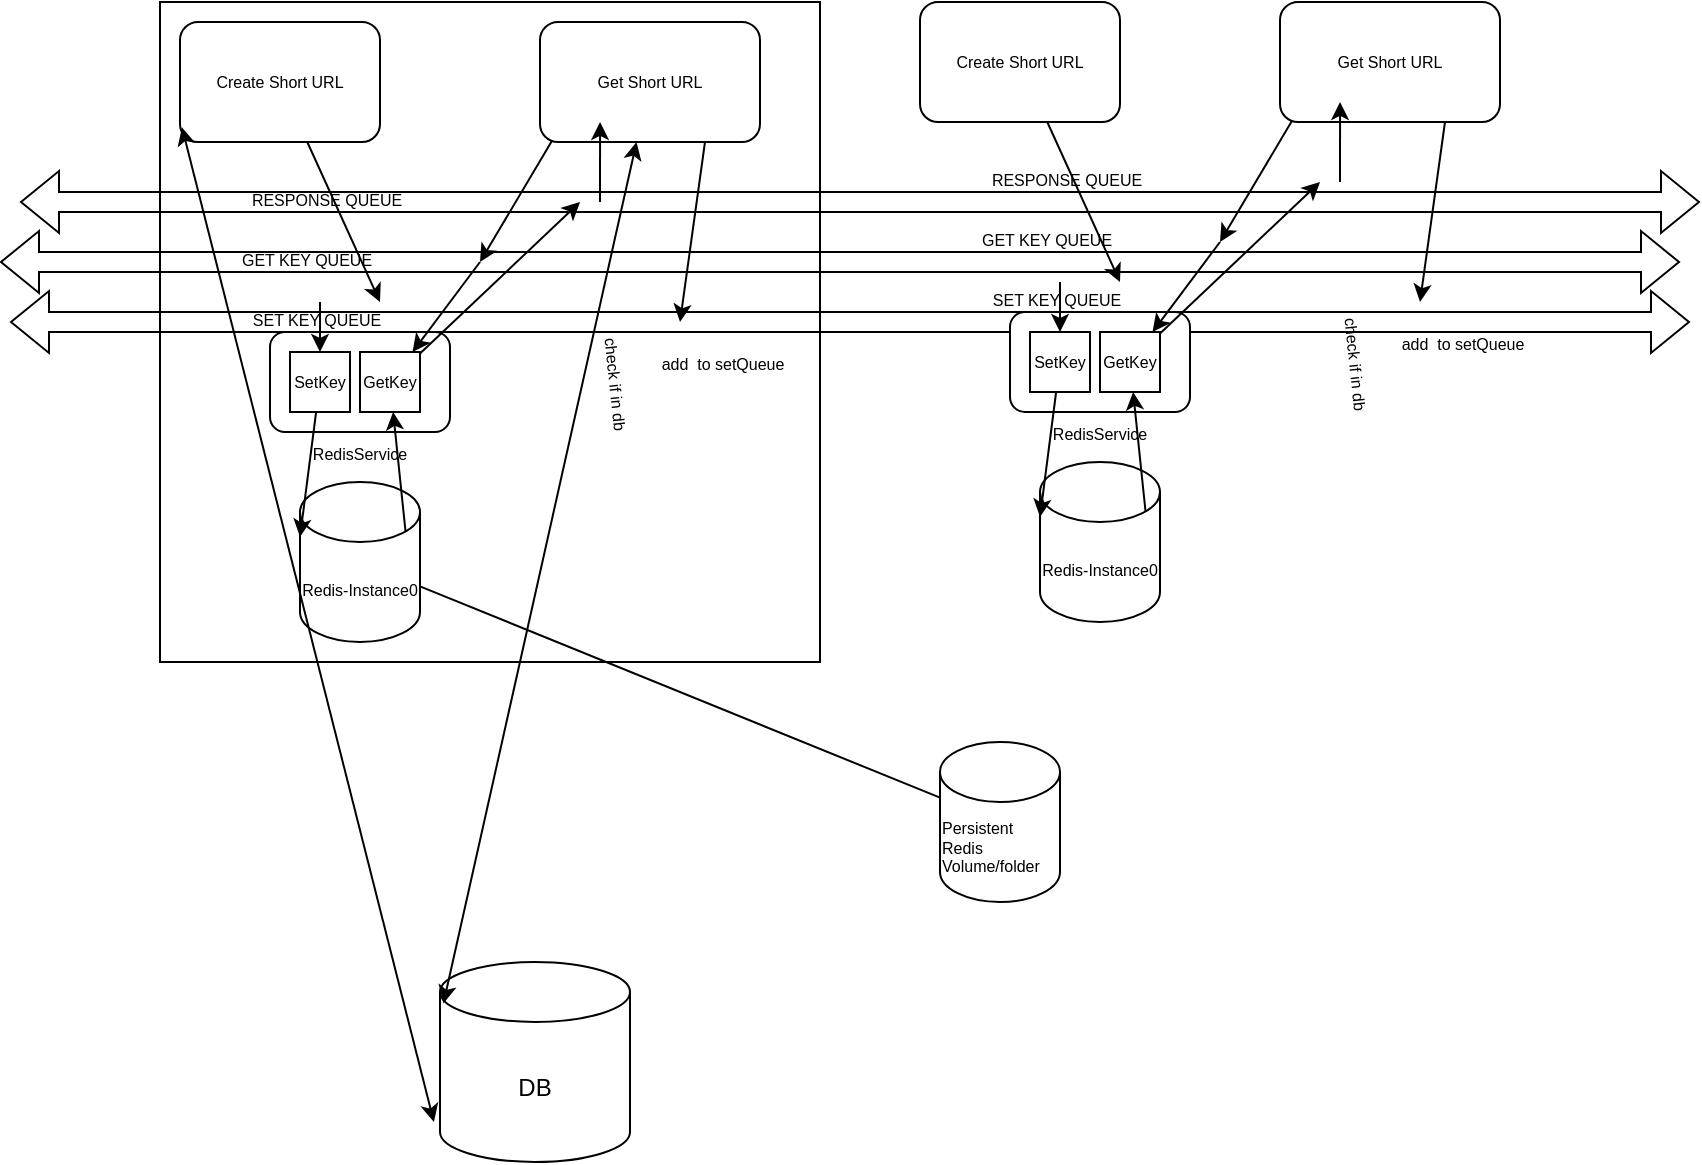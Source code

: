 <mxfile version="17.4.6" type="github">
  <diagram id="FHjK9ut_8ZI0KoO9mTxq" name="Page-1">
    <mxGraphModel dx="914" dy="493" grid="1" gridSize="10" guides="1" tooltips="1" connect="1" arrows="1" fold="1" page="1" pageScale="1" pageWidth="850" pageHeight="1100" math="0" shadow="0">
      <root>
        <mxCell id="0" />
        <mxCell id="1" parent="0" />
        <mxCell id="DZTvUg-BxIdOKYBythqb-1" value="DB" style="shape=cylinder3;whiteSpace=wrap;html=1;boundedLbl=1;backgroundOutline=1;size=15;" vertex="1" parent="1">
          <mxGeometry x="230" y="520" width="95" height="100" as="geometry" />
        </mxCell>
        <mxCell id="DZTvUg-BxIdOKYBythqb-3" value="" style="whiteSpace=wrap;html=1;aspect=fixed;" vertex="1" parent="1">
          <mxGeometry x="90" y="40" width="330" height="330" as="geometry" />
        </mxCell>
        <mxCell id="DZTvUg-BxIdOKYBythqb-4" value="&lt;font style=&quot;font-size: 8px&quot;&gt;Redis-Instance0&lt;/font&gt;" style="shape=cylinder3;whiteSpace=wrap;html=1;boundedLbl=1;backgroundOutline=1;size=15;" vertex="1" parent="1">
          <mxGeometry x="160" y="280" width="60" height="80" as="geometry" />
        </mxCell>
        <mxCell id="DZTvUg-BxIdOKYBythqb-8" value="&lt;div align=&quot;center&quot;&gt;RedisService&lt;/div&gt;" style="rounded=1;whiteSpace=wrap;html=1;fontSize=8;align=center;labelPosition=center;verticalLabelPosition=bottom;verticalAlign=top;" vertex="1" parent="1">
          <mxGeometry x="145" y="205" width="90" height="50" as="geometry" />
        </mxCell>
        <mxCell id="DZTvUg-BxIdOKYBythqb-9" value="SetKey" style="whiteSpace=wrap;html=1;aspect=fixed;fontSize=8;" vertex="1" parent="1">
          <mxGeometry x="155" y="215" width="30" height="30" as="geometry" />
        </mxCell>
        <mxCell id="DZTvUg-BxIdOKYBythqb-10" value="GetKey" style="whiteSpace=wrap;html=1;aspect=fixed;fontSize=8;" vertex="1" parent="1">
          <mxGeometry x="190" y="215" width="30" height="30" as="geometry" />
        </mxCell>
        <mxCell id="DZTvUg-BxIdOKYBythqb-11" value="&lt;div align=&quot;justify&quot;&gt;Persistent Redis&lt;/div&gt;&lt;div align=&quot;justify&quot;&gt;Volume/folder&lt;/div&gt;" style="shape=cylinder3;whiteSpace=wrap;html=1;boundedLbl=1;backgroundOutline=1;size=15;fontSize=8;" vertex="1" parent="1">
          <mxGeometry x="480" y="410" width="60" height="80" as="geometry" />
        </mxCell>
        <mxCell id="DZTvUg-BxIdOKYBythqb-12" value="" style="endArrow=none;html=1;rounded=0;fontSize=8;" edge="1" parent="1" source="DZTvUg-BxIdOKYBythqb-11" target="DZTvUg-BxIdOKYBythqb-4">
          <mxGeometry width="50" height="50" relative="1" as="geometry">
            <mxPoint x="460" y="360" as="sourcePoint" />
            <mxPoint x="510" y="310" as="targetPoint" />
          </mxGeometry>
        </mxCell>
        <mxCell id="DZTvUg-BxIdOKYBythqb-13" value="" style="shape=flexArrow;endArrow=classic;startArrow=classic;html=1;rounded=0;fontSize=8;" edge="1" parent="1">
          <mxGeometry width="100" height="100" relative="1" as="geometry">
            <mxPoint x="10" y="170" as="sourcePoint" />
            <mxPoint x="850" y="170" as="targetPoint" />
          </mxGeometry>
        </mxCell>
        <mxCell id="DZTvUg-BxIdOKYBythqb-15" value="GET KEY QUEUE" style="edgeLabel;html=1;align=center;verticalAlign=middle;resizable=0;points=[];fontSize=8;labelBackgroundColor=none;" vertex="1" connectable="0" parent="DZTvUg-BxIdOKYBythqb-13">
          <mxGeometry x="-0.636" y="1" relative="1" as="geometry">
            <mxPoint as="offset" />
          </mxGeometry>
        </mxCell>
        <mxCell id="DZTvUg-BxIdOKYBythqb-74" value="GET KEY QUEUE" style="edgeLabel;html=1;align=center;verticalAlign=middle;resizable=0;points=[];fontSize=8;labelBackgroundColor=none;" vertex="1" connectable="0" parent="DZTvUg-BxIdOKYBythqb-13">
          <mxGeometry x="-0.636" y="1" relative="1" as="geometry">
            <mxPoint x="370" y="-10" as="offset" />
          </mxGeometry>
        </mxCell>
        <mxCell id="DZTvUg-BxIdOKYBythqb-16" value="" style="endArrow=classic;html=1;rounded=0;fontSize=8;" edge="1" parent="1" target="DZTvUg-BxIdOKYBythqb-9">
          <mxGeometry width="50" height="50" relative="1" as="geometry">
            <mxPoint x="170" y="190" as="sourcePoint" />
            <mxPoint x="380" y="210" as="targetPoint" />
          </mxGeometry>
        </mxCell>
        <mxCell id="DZTvUg-BxIdOKYBythqb-18" value="&lt;div align=&quot;center&quot;&gt;Create Short URL&lt;br&gt;&lt;/div&gt;" style="rounded=1;whiteSpace=wrap;html=1;labelBackgroundColor=none;fontSize=8;labelPosition=center;verticalLabelPosition=middle;align=center;verticalAlign=middle;" vertex="1" parent="1">
          <mxGeometry x="100" y="50" width="100" height="60" as="geometry" />
        </mxCell>
        <mxCell id="DZTvUg-BxIdOKYBythqb-19" value="" style="endArrow=classic;html=1;rounded=0;fontSize=8;entryX=0;entryY=0;entryDx=0;entryDy=27.5;entryPerimeter=0;" edge="1" parent="1" source="DZTvUg-BxIdOKYBythqb-9" target="DZTvUg-BxIdOKYBythqb-4">
          <mxGeometry width="50" height="50" relative="1" as="geometry">
            <mxPoint x="330" y="220" as="sourcePoint" />
            <mxPoint x="380" y="170" as="targetPoint" />
          </mxGeometry>
        </mxCell>
        <mxCell id="DZTvUg-BxIdOKYBythqb-20" value="" style="endArrow=classic;html=1;rounded=0;fontSize=8;exitX=0.879;exitY=0.306;exitDx=0;exitDy=0;exitPerimeter=0;" edge="1" parent="1" source="DZTvUg-BxIdOKYBythqb-4" target="DZTvUg-BxIdOKYBythqb-10">
          <mxGeometry width="50" height="50" relative="1" as="geometry">
            <mxPoint x="330" y="220" as="sourcePoint" />
            <mxPoint x="380" y="170" as="targetPoint" />
          </mxGeometry>
        </mxCell>
        <mxCell id="DZTvUg-BxIdOKYBythqb-27" value="Get Short URL" style="rounded=1;whiteSpace=wrap;html=1;labelBackgroundColor=none;fontSize=8;labelPosition=center;verticalLabelPosition=middle;align=center;verticalAlign=middle;" vertex="1" parent="1">
          <mxGeometry x="280" y="50" width="110" height="60" as="geometry" />
        </mxCell>
        <mxCell id="DZTvUg-BxIdOKYBythqb-30" value="" style="endArrow=classic;startArrow=classic;html=1;rounded=0;fontSize=8;exitX=0.018;exitY=0.207;exitDx=0;exitDy=0;exitPerimeter=0;" edge="1" parent="1" source="DZTvUg-BxIdOKYBythqb-1" target="DZTvUg-BxIdOKYBythqb-27">
          <mxGeometry width="50" height="50" relative="1" as="geometry">
            <mxPoint x="330" y="240" as="sourcePoint" />
            <mxPoint x="380" y="190" as="targetPoint" />
          </mxGeometry>
        </mxCell>
        <mxCell id="DZTvUg-BxIdOKYBythqb-31" value="check if in db" style="edgeLabel;html=1;align=center;verticalAlign=middle;resizable=0;points=[];fontSize=8;rotation=84;" vertex="1" connectable="0" parent="DZTvUg-BxIdOKYBythqb-30">
          <mxGeometry x="0.492" y="-3" relative="1" as="geometry">
            <mxPoint x="11" y="11" as="offset" />
          </mxGeometry>
        </mxCell>
        <mxCell id="DZTvUg-BxIdOKYBythqb-80" value="check if in db" style="edgeLabel;html=1;align=center;verticalAlign=middle;resizable=0;points=[];fontSize=8;rotation=84;" vertex="1" connectable="0" parent="DZTvUg-BxIdOKYBythqb-30">
          <mxGeometry x="0.492" y="-3" relative="1" as="geometry">
            <mxPoint x="381" y="1" as="offset" />
          </mxGeometry>
        </mxCell>
        <mxCell id="DZTvUg-BxIdOKYBythqb-32" value="add&amp;nbsp; to setQueue" style="endArrow=classic;html=1;rounded=0;fontSize=8;exitX=0.75;exitY=1;exitDx=0;exitDy=0;" edge="1" parent="1" source="DZTvUg-BxIdOKYBythqb-27">
          <mxGeometry x="1" y="22" width="50" height="50" relative="1" as="geometry">
            <mxPoint x="330" y="230" as="sourcePoint" />
            <mxPoint x="350" y="200" as="targetPoint" />
            <mxPoint x="-1" y="18" as="offset" />
          </mxGeometry>
        </mxCell>
        <mxCell id="DZTvUg-BxIdOKYBythqb-37" value="" style="endArrow=classic;startArrow=classic;html=1;rounded=0;fontSize=8;exitX=0.01;exitY=0.878;exitDx=0;exitDy=0;exitPerimeter=0;entryX=-0.032;entryY=0.8;entryDx=0;entryDy=0;entryPerimeter=0;" edge="1" parent="1" source="DZTvUg-BxIdOKYBythqb-18" target="DZTvUg-BxIdOKYBythqb-1">
          <mxGeometry width="50" height="50" relative="1" as="geometry">
            <mxPoint x="320" y="270" as="sourcePoint" />
            <mxPoint x="370" y="220" as="targetPoint" />
          </mxGeometry>
        </mxCell>
        <mxCell id="DZTvUg-BxIdOKYBythqb-40" value="" style="endArrow=classic;html=1;rounded=0;fontSize=8;" edge="1" parent="1" source="DZTvUg-BxIdOKYBythqb-18">
          <mxGeometry width="50" height="50" relative="1" as="geometry">
            <mxPoint x="230" y="240" as="sourcePoint" />
            <mxPoint x="200" y="190" as="targetPoint" />
          </mxGeometry>
        </mxCell>
        <mxCell id="DZTvUg-BxIdOKYBythqb-59" value="" style="shape=flexArrow;endArrow=classic;startArrow=classic;html=1;rounded=0;fontSize=8;" edge="1" parent="1">
          <mxGeometry width="100" height="100" relative="1" as="geometry">
            <mxPoint x="15" y="200" as="sourcePoint" />
            <mxPoint x="855" y="200" as="targetPoint" />
          </mxGeometry>
        </mxCell>
        <mxCell id="DZTvUg-BxIdOKYBythqb-60" value="SET KEY QUEUE" style="edgeLabel;html=1;align=center;verticalAlign=middle;resizable=0;points=[];fontSize=8;labelBackgroundColor=none;" vertex="1" connectable="0" parent="DZTvUg-BxIdOKYBythqb-59">
          <mxGeometry x="-0.636" y="1" relative="1" as="geometry">
            <mxPoint as="offset" />
          </mxGeometry>
        </mxCell>
        <mxCell id="DZTvUg-BxIdOKYBythqb-83" value="SET KEY QUEUE" style="edgeLabel;html=1;align=center;verticalAlign=middle;resizable=0;points=[];fontSize=8;labelBackgroundColor=none;" vertex="1" connectable="0" parent="DZTvUg-BxIdOKYBythqb-59">
          <mxGeometry x="-0.636" y="1" relative="1" as="geometry">
            <mxPoint x="370" y="-10" as="offset" />
          </mxGeometry>
        </mxCell>
        <mxCell id="DZTvUg-BxIdOKYBythqb-62" value="" style="endArrow=classic;html=1;rounded=0;labelBorderColor=none;fontSize=8;fontColor=default;" edge="1" parent="1" target="DZTvUg-BxIdOKYBythqb-10">
          <mxGeometry width="50" height="50" relative="1" as="geometry">
            <mxPoint x="250" y="170" as="sourcePoint" />
            <mxPoint x="420" y="160" as="targetPoint" />
          </mxGeometry>
        </mxCell>
        <mxCell id="DZTvUg-BxIdOKYBythqb-63" value="" style="shape=flexArrow;endArrow=classic;startArrow=classic;html=1;rounded=0;fontSize=8;" edge="1" parent="1">
          <mxGeometry width="100" height="100" relative="1" as="geometry">
            <mxPoint x="20" y="140" as="sourcePoint" />
            <mxPoint x="860" y="140" as="targetPoint" />
          </mxGeometry>
        </mxCell>
        <mxCell id="DZTvUg-BxIdOKYBythqb-64" value="RESPONSE QUEUE" style="edgeLabel;html=1;align=center;verticalAlign=middle;resizable=0;points=[];fontSize=8;labelBackgroundColor=none;" vertex="1" connectable="0" parent="DZTvUg-BxIdOKYBythqb-63">
          <mxGeometry x="-0.636" y="1" relative="1" as="geometry">
            <mxPoint as="offset" />
          </mxGeometry>
        </mxCell>
        <mxCell id="DZTvUg-BxIdOKYBythqb-85" value="RESPONSE QUEUE" style="edgeLabel;html=1;align=center;verticalAlign=middle;resizable=0;points=[];fontSize=8;labelBackgroundColor=none;" vertex="1" connectable="0" parent="DZTvUg-BxIdOKYBythqb-63">
          <mxGeometry x="-0.636" y="1" relative="1" as="geometry">
            <mxPoint x="370" y="-10" as="offset" />
          </mxGeometry>
        </mxCell>
        <mxCell id="DZTvUg-BxIdOKYBythqb-65" value="" style="endArrow=classic;html=1;rounded=0;labelBorderColor=none;fontSize=8;fontColor=default;exitX=0.056;exitY=0.986;exitDx=0;exitDy=0;exitPerimeter=0;" edge="1" parent="1" source="DZTvUg-BxIdOKYBythqb-27">
          <mxGeometry width="50" height="50" relative="1" as="geometry">
            <mxPoint x="360" y="210" as="sourcePoint" />
            <mxPoint x="250" y="170" as="targetPoint" />
          </mxGeometry>
        </mxCell>
        <mxCell id="DZTvUg-BxIdOKYBythqb-66" value="" style="endArrow=classic;html=1;rounded=0;labelBorderColor=none;fontSize=8;fontColor=default;" edge="1" parent="1" source="DZTvUg-BxIdOKYBythqb-10">
          <mxGeometry width="50" height="50" relative="1" as="geometry">
            <mxPoint x="360" y="210" as="sourcePoint" />
            <mxPoint x="300" y="140" as="targetPoint" />
          </mxGeometry>
        </mxCell>
        <mxCell id="DZTvUg-BxIdOKYBythqb-67" value="" style="endArrow=classic;html=1;rounded=0;labelBorderColor=none;fontSize=8;fontColor=default;entryX=0.273;entryY=0.833;entryDx=0;entryDy=0;entryPerimeter=0;" edge="1" parent="1" target="DZTvUg-BxIdOKYBythqb-27">
          <mxGeometry width="50" height="50" relative="1" as="geometry">
            <mxPoint x="310" y="140" as="sourcePoint" />
            <mxPoint x="410" y="160" as="targetPoint" />
          </mxGeometry>
        </mxCell>
        <mxCell id="DZTvUg-BxIdOKYBythqb-70" value="&lt;font style=&quot;font-size: 8px&quot;&gt;Redis-Instance0&lt;/font&gt;" style="shape=cylinder3;whiteSpace=wrap;html=1;boundedLbl=1;backgroundOutline=1;size=15;" vertex="1" parent="1">
          <mxGeometry x="530" y="270" width="60" height="80" as="geometry" />
        </mxCell>
        <mxCell id="DZTvUg-BxIdOKYBythqb-71" value="&lt;div align=&quot;center&quot;&gt;RedisService&lt;/div&gt;" style="rounded=1;whiteSpace=wrap;html=1;fontSize=8;align=center;labelPosition=center;verticalLabelPosition=bottom;verticalAlign=top;" vertex="1" parent="1">
          <mxGeometry x="515" y="195" width="90" height="50" as="geometry" />
        </mxCell>
        <mxCell id="DZTvUg-BxIdOKYBythqb-72" value="SetKey" style="whiteSpace=wrap;html=1;aspect=fixed;fontSize=8;" vertex="1" parent="1">
          <mxGeometry x="525" y="205" width="30" height="30" as="geometry" />
        </mxCell>
        <mxCell id="DZTvUg-BxIdOKYBythqb-73" value="GetKey" style="whiteSpace=wrap;html=1;aspect=fixed;fontSize=8;" vertex="1" parent="1">
          <mxGeometry x="560" y="205" width="30" height="30" as="geometry" />
        </mxCell>
        <mxCell id="DZTvUg-BxIdOKYBythqb-75" value="" style="endArrow=classic;html=1;rounded=0;fontSize=8;" edge="1" target="DZTvUg-BxIdOKYBythqb-72" parent="1">
          <mxGeometry width="50" height="50" relative="1" as="geometry">
            <mxPoint x="540" y="180" as="sourcePoint" />
            <mxPoint x="750" y="200" as="targetPoint" />
          </mxGeometry>
        </mxCell>
        <mxCell id="DZTvUg-BxIdOKYBythqb-76" value="&lt;div align=&quot;center&quot;&gt;Create Short URL&lt;br&gt;&lt;/div&gt;" style="rounded=1;whiteSpace=wrap;html=1;labelBackgroundColor=none;fontSize=8;labelPosition=center;verticalLabelPosition=middle;align=center;verticalAlign=middle;" vertex="1" parent="1">
          <mxGeometry x="470" y="40" width="100" height="60" as="geometry" />
        </mxCell>
        <mxCell id="DZTvUg-BxIdOKYBythqb-77" value="" style="endArrow=classic;html=1;rounded=0;fontSize=8;entryX=0;entryY=0;entryDx=0;entryDy=27.5;entryPerimeter=0;" edge="1" source="DZTvUg-BxIdOKYBythqb-72" target="DZTvUg-BxIdOKYBythqb-70" parent="1">
          <mxGeometry width="50" height="50" relative="1" as="geometry">
            <mxPoint x="700" y="210" as="sourcePoint" />
            <mxPoint x="750" y="160" as="targetPoint" />
          </mxGeometry>
        </mxCell>
        <mxCell id="DZTvUg-BxIdOKYBythqb-78" value="" style="endArrow=classic;html=1;rounded=0;fontSize=8;exitX=0.879;exitY=0.306;exitDx=0;exitDy=0;exitPerimeter=0;" edge="1" source="DZTvUg-BxIdOKYBythqb-70" target="DZTvUg-BxIdOKYBythqb-73" parent="1">
          <mxGeometry width="50" height="50" relative="1" as="geometry">
            <mxPoint x="700" y="210" as="sourcePoint" />
            <mxPoint x="750" y="160" as="targetPoint" />
          </mxGeometry>
        </mxCell>
        <mxCell id="DZTvUg-BxIdOKYBythqb-79" value="Get Short URL" style="rounded=1;whiteSpace=wrap;html=1;labelBackgroundColor=none;fontSize=8;labelPosition=center;verticalLabelPosition=middle;align=center;verticalAlign=middle;" vertex="1" parent="1">
          <mxGeometry x="650" y="40" width="110" height="60" as="geometry" />
        </mxCell>
        <mxCell id="DZTvUg-BxIdOKYBythqb-81" value="add&amp;nbsp; to setQueue" style="endArrow=classic;html=1;rounded=0;fontSize=8;exitX=0.75;exitY=1;exitDx=0;exitDy=0;" edge="1" source="DZTvUg-BxIdOKYBythqb-79" parent="1">
          <mxGeometry x="1" y="22" width="50" height="50" relative="1" as="geometry">
            <mxPoint x="700" y="220" as="sourcePoint" />
            <mxPoint x="720" y="190" as="targetPoint" />
            <mxPoint x="-1" y="18" as="offset" />
          </mxGeometry>
        </mxCell>
        <mxCell id="DZTvUg-BxIdOKYBythqb-82" value="" style="endArrow=classic;html=1;rounded=0;fontSize=8;" edge="1" source="DZTvUg-BxIdOKYBythqb-76" parent="1">
          <mxGeometry width="50" height="50" relative="1" as="geometry">
            <mxPoint x="600" y="230" as="sourcePoint" />
            <mxPoint x="570" y="180" as="targetPoint" />
          </mxGeometry>
        </mxCell>
        <mxCell id="DZTvUg-BxIdOKYBythqb-84" value="" style="endArrow=classic;html=1;rounded=0;labelBorderColor=none;fontSize=8;fontColor=default;" edge="1" target="DZTvUg-BxIdOKYBythqb-73" parent="1">
          <mxGeometry width="50" height="50" relative="1" as="geometry">
            <mxPoint x="620" y="160" as="sourcePoint" />
            <mxPoint x="790" y="150" as="targetPoint" />
          </mxGeometry>
        </mxCell>
        <mxCell id="DZTvUg-BxIdOKYBythqb-86" value="" style="endArrow=classic;html=1;rounded=0;labelBorderColor=none;fontSize=8;fontColor=default;exitX=0.056;exitY=0.986;exitDx=0;exitDy=0;exitPerimeter=0;" edge="1" source="DZTvUg-BxIdOKYBythqb-79" parent="1">
          <mxGeometry width="50" height="50" relative="1" as="geometry">
            <mxPoint x="730" y="200" as="sourcePoint" />
            <mxPoint x="620" y="160" as="targetPoint" />
          </mxGeometry>
        </mxCell>
        <mxCell id="DZTvUg-BxIdOKYBythqb-87" value="" style="endArrow=classic;html=1;rounded=0;labelBorderColor=none;fontSize=8;fontColor=default;" edge="1" source="DZTvUg-BxIdOKYBythqb-73" parent="1">
          <mxGeometry width="50" height="50" relative="1" as="geometry">
            <mxPoint x="730" y="200" as="sourcePoint" />
            <mxPoint x="670" y="130" as="targetPoint" />
          </mxGeometry>
        </mxCell>
        <mxCell id="DZTvUg-BxIdOKYBythqb-88" value="" style="endArrow=classic;html=1;rounded=0;labelBorderColor=none;fontSize=8;fontColor=default;entryX=0.273;entryY=0.833;entryDx=0;entryDy=0;entryPerimeter=0;" edge="1" target="DZTvUg-BxIdOKYBythqb-79" parent="1">
          <mxGeometry width="50" height="50" relative="1" as="geometry">
            <mxPoint x="680" y="130" as="sourcePoint" />
            <mxPoint x="780" y="150" as="targetPoint" />
          </mxGeometry>
        </mxCell>
      </root>
    </mxGraphModel>
  </diagram>
</mxfile>
